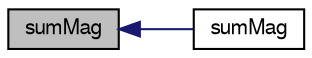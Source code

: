 digraph "sumMag"
{
  bgcolor="transparent";
  edge [fontname="FreeSans",fontsize="10",labelfontname="FreeSans",labelfontsize="10"];
  node [fontname="FreeSans",fontsize="10",shape=record];
  rankdir="LR";
  Node60207 [label="sumMag",height=0.2,width=0.4,color="black", fillcolor="grey75", style="filled", fontcolor="black"];
  Node60207 -> Node60208 [dir="back",color="midnightblue",fontsize="10",style="solid",fontname="FreeSans"];
  Node60208 [label="sumMag",height=0.2,width=0.4,color="black",URL="$a21124.html#a7d1540a9883fb902f07822f5e4c2684f"];
}
